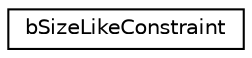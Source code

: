 digraph G
{
  edge [fontname="Helvetica",fontsize="10",labelfontname="Helvetica",labelfontsize="10"];
  node [fontname="Helvetica",fontsize="10",shape=record];
  rankdir=LR;
  Node1 [label="bSizeLikeConstraint",height=0.2,width=0.4,color="black", fillcolor="white", style="filled",URL="$d8/dd2/structbSizeLikeConstraint.html"];
}
